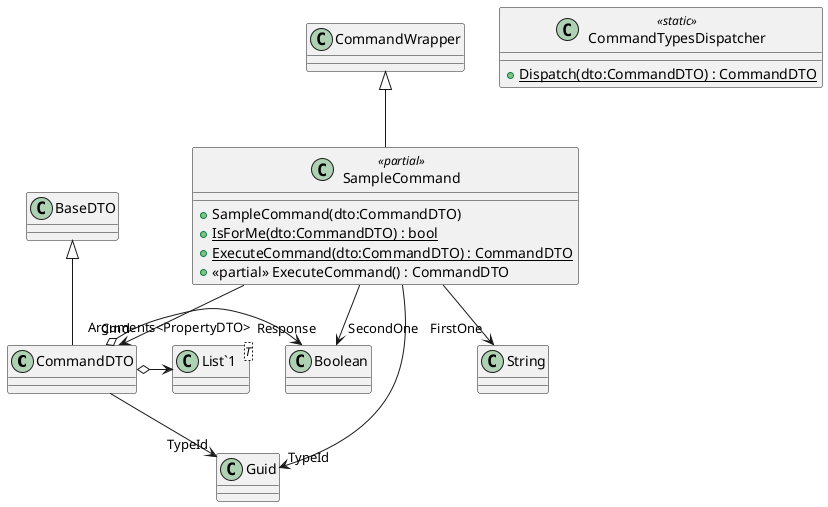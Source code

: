 @startuml
class CommandDTO {
}
class SampleCommand <<partial>> {
    + SampleCommand(dto:CommandDTO)
    + {static} IsForMe(dto:CommandDTO) : bool
    + {static} ExecuteCommand(dto:CommandDTO) : CommandDTO
    + <<partial>> ExecuteCommand() : CommandDTO
}
class CommandTypesDispatcher <<static>> {
    + {static} Dispatch(dto:CommandDTO) : CommandDTO
}
class "List`1"<T> {
}
BaseDTO <|-- CommandDTO
CommandDTO --> "TypeId" Guid
CommandDTO o-> "Response" Boolean
CommandDTO o-> "Arguments<PropertyDTO>" "List`1"
CommandWrapper <|-- SampleCommand
SampleCommand --> "TypeId" Guid
SampleCommand --> "Cmd" CommandDTO
SampleCommand --> "FirstOne" String
SampleCommand --> "SecondOne" Boolean
@enduml
